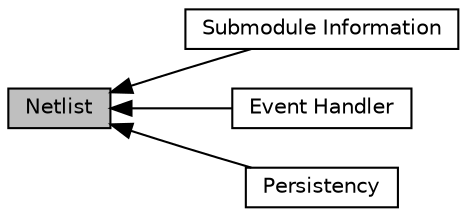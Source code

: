 digraph "Netlist"
{
  edge [fontname="Helvetica",fontsize="10",labelfontname="Helvetica",labelfontsize="10"];
  node [fontname="Helvetica",fontsize="10",shape=record];
  rankdir=LR;
  Node3 [label="Submodule Information",height=0.2,width=0.4,color="black", fillcolor="white", style="filled",URL="$dc/deb/group__submodule.html"];
  Node0 [label="Netlist",height=0.2,width=0.4,color="black", fillcolor="grey75", style="filled", fontcolor="black"];
  Node2 [label="Event Handler",height=0.2,width=0.4,color="black", fillcolor="white", style="filled",URL="$d7/d82/group__handler.html"];
  Node1 [label="Persistency",height=0.2,width=0.4,color="black", fillcolor="white", style="filled",URL="$d0/d5f/group__persistent.html"];
  Node0->Node1 [shape=plaintext, dir="back", style="solid"];
  Node0->Node2 [shape=plaintext, dir="back", style="solid"];
  Node0->Node3 [shape=plaintext, dir="back", style="solid"];
}
